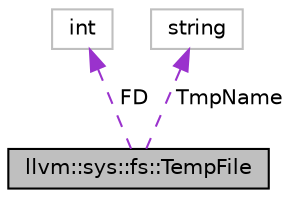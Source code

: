 digraph "llvm::sys::fs::TempFile"
{
 // LATEX_PDF_SIZE
  bgcolor="transparent";
  edge [fontname="Helvetica",fontsize="10",labelfontname="Helvetica",labelfontsize="10"];
  node [fontname="Helvetica",fontsize="10",shape=record];
  Node1 [label="llvm::sys::fs::TempFile",height=0.2,width=0.4,color="black", fillcolor="grey75", style="filled", fontcolor="black",tooltip="Represents a temporary file."];
  Node2 -> Node1 [dir="back",color="darkorchid3",fontsize="10",style="dashed",label=" FD" ,fontname="Helvetica"];
  Node2 [label="int",height=0.2,width=0.4,color="grey75",tooltip=" "];
  Node3 -> Node1 [dir="back",color="darkorchid3",fontsize="10",style="dashed",label=" TmpName" ,fontname="Helvetica"];
  Node3 [label="string",height=0.2,width=0.4,color="grey75",tooltip=" "];
}
